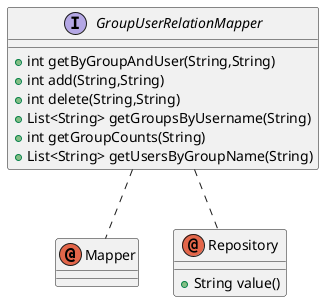 @startuml
'https://plantuml.com/class-diagram


annotation Mapper

interface GroupUserRelationMapper {
+int getByGroupAndUser(String,String)
+int add(String,String)
+int delete(String,String)
+List<String> getGroupsByUsername(String)
+int getGroupCounts(String)
+List<String> getUsersByGroupName(String)
}

annotation Repository{
+String value()
}

GroupUserRelationMapper .. Mapper
GroupUserRelationMapper .. Repository

@enduml